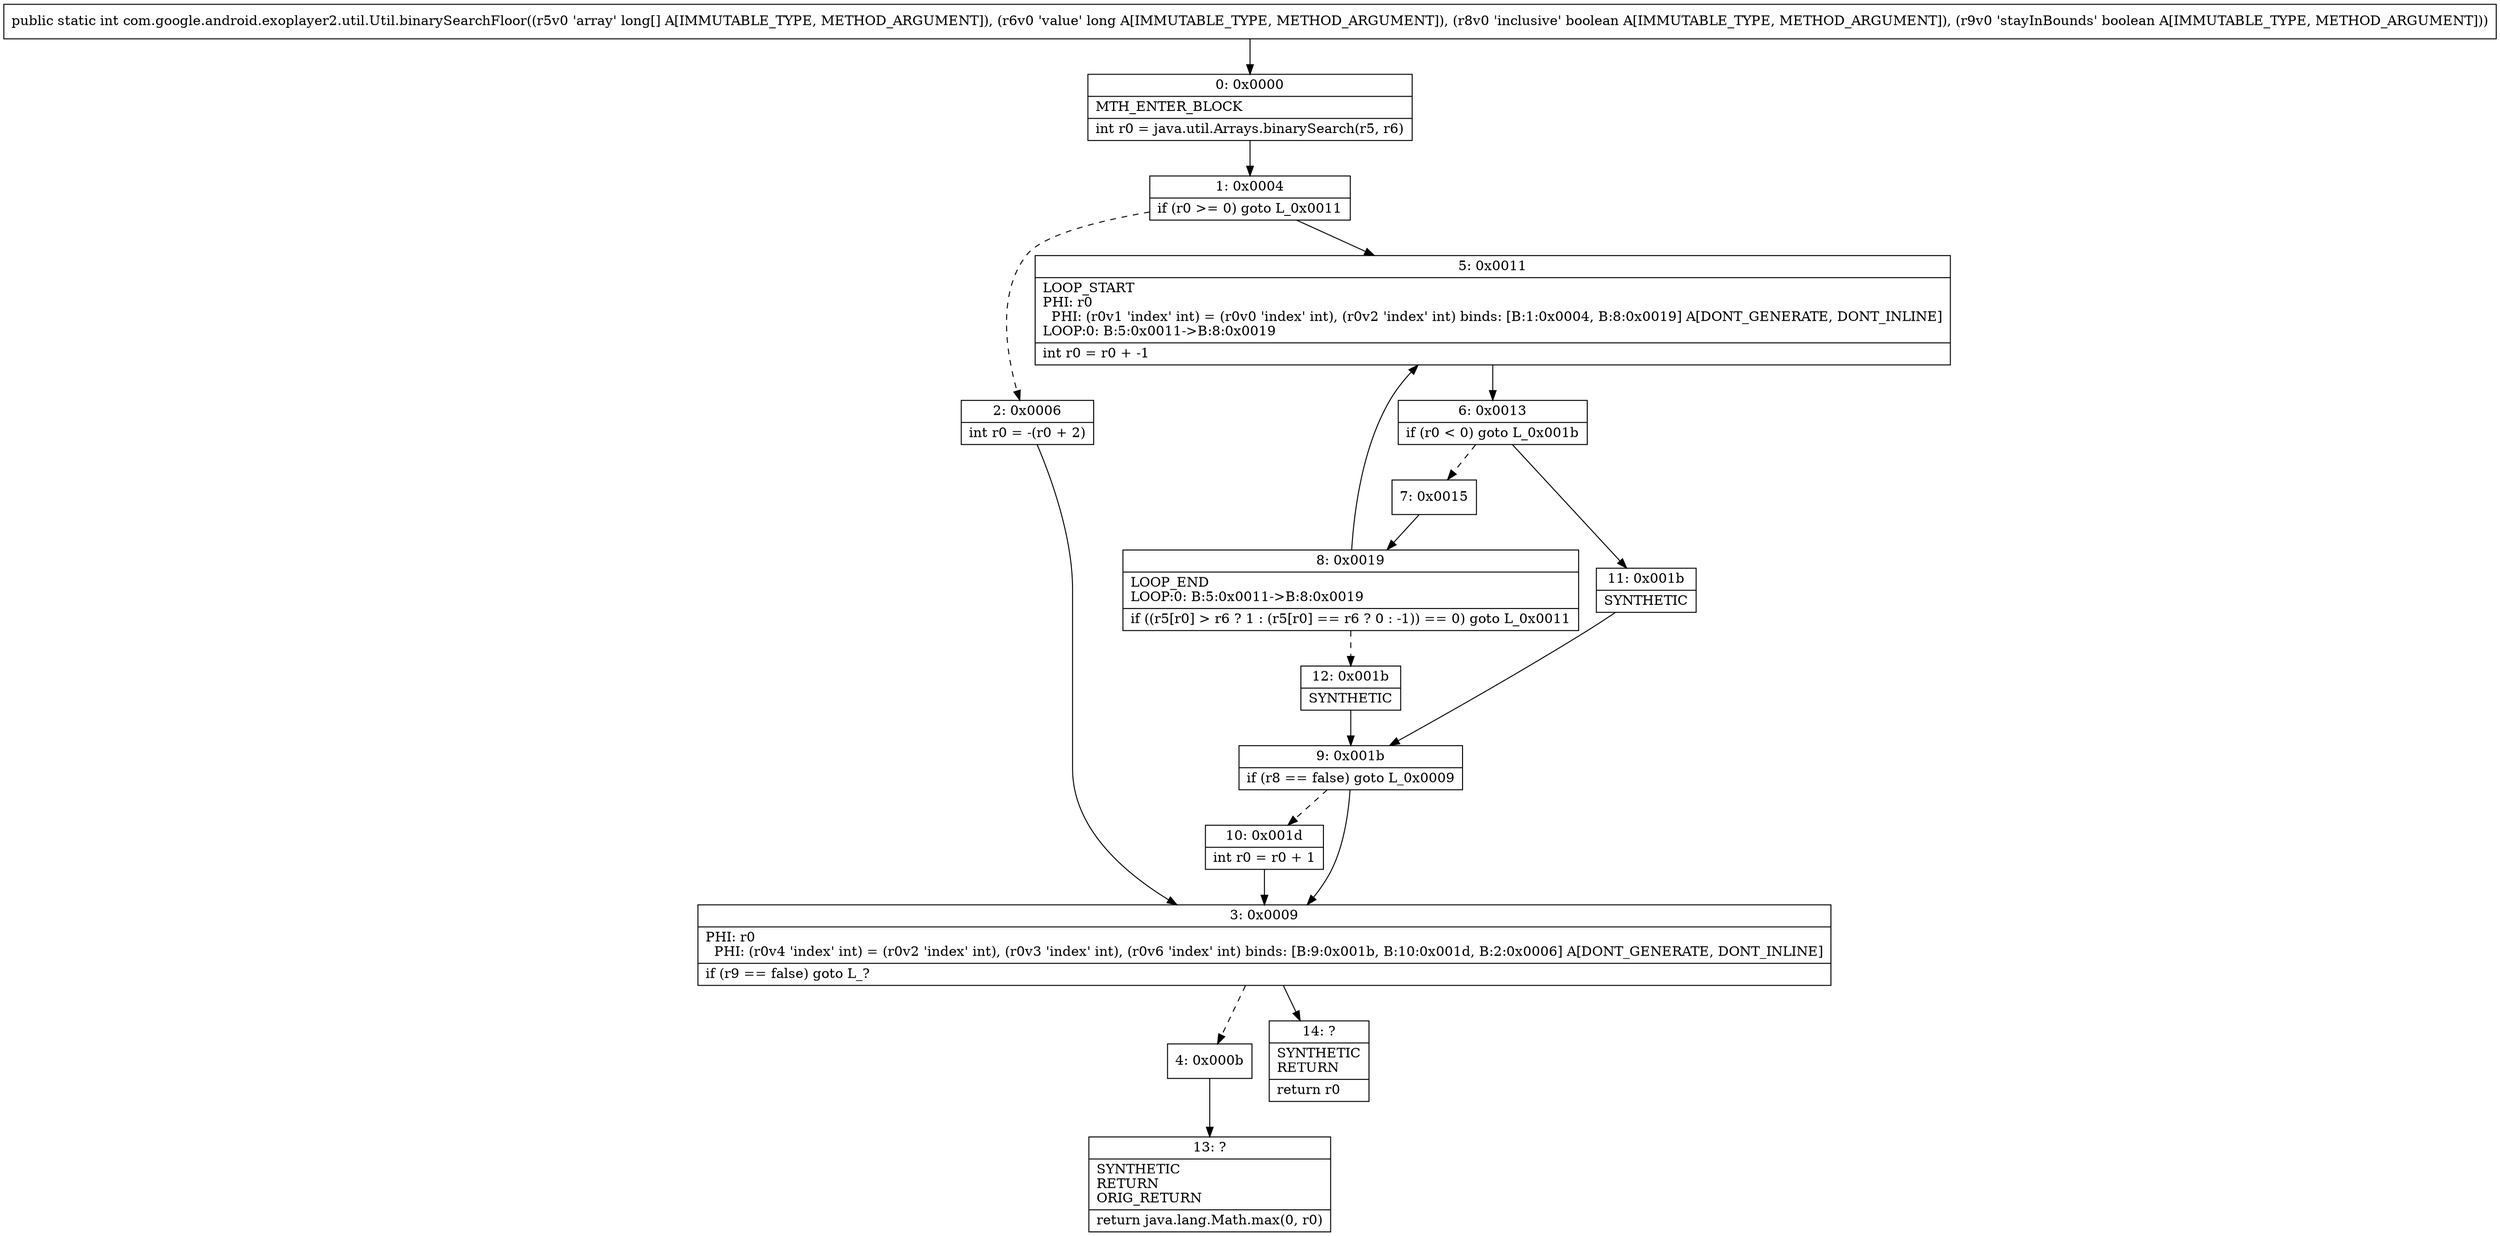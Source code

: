 digraph "CFG forcom.google.android.exoplayer2.util.Util.binarySearchFloor([JJZZ)I" {
Node_0 [shape=record,label="{0\:\ 0x0000|MTH_ENTER_BLOCK\l|int r0 = java.util.Arrays.binarySearch(r5, r6)\l}"];
Node_1 [shape=record,label="{1\:\ 0x0004|if (r0 \>= 0) goto L_0x0011\l}"];
Node_2 [shape=record,label="{2\:\ 0x0006|int r0 = \-(r0 + 2)\l}"];
Node_3 [shape=record,label="{3\:\ 0x0009|PHI: r0 \l  PHI: (r0v4 'index' int) = (r0v2 'index' int), (r0v3 'index' int), (r0v6 'index' int) binds: [B:9:0x001b, B:10:0x001d, B:2:0x0006] A[DONT_GENERATE, DONT_INLINE]\l|if (r9 == false) goto L_?\l}"];
Node_4 [shape=record,label="{4\:\ 0x000b}"];
Node_5 [shape=record,label="{5\:\ 0x0011|LOOP_START\lPHI: r0 \l  PHI: (r0v1 'index' int) = (r0v0 'index' int), (r0v2 'index' int) binds: [B:1:0x0004, B:8:0x0019] A[DONT_GENERATE, DONT_INLINE]\lLOOP:0: B:5:0x0011\-\>B:8:0x0019\l|int r0 = r0 + \-1\l}"];
Node_6 [shape=record,label="{6\:\ 0x0013|if (r0 \< 0) goto L_0x001b\l}"];
Node_7 [shape=record,label="{7\:\ 0x0015}"];
Node_8 [shape=record,label="{8\:\ 0x0019|LOOP_END\lLOOP:0: B:5:0x0011\-\>B:8:0x0019\l|if ((r5[r0] \> r6 ? 1 : (r5[r0] == r6 ? 0 : \-1)) == 0) goto L_0x0011\l}"];
Node_9 [shape=record,label="{9\:\ 0x001b|if (r8 == false) goto L_0x0009\l}"];
Node_10 [shape=record,label="{10\:\ 0x001d|int r0 = r0 + 1\l}"];
Node_11 [shape=record,label="{11\:\ 0x001b|SYNTHETIC\l}"];
Node_12 [shape=record,label="{12\:\ 0x001b|SYNTHETIC\l}"];
Node_13 [shape=record,label="{13\:\ ?|SYNTHETIC\lRETURN\lORIG_RETURN\l|return java.lang.Math.max(0, r0)\l}"];
Node_14 [shape=record,label="{14\:\ ?|SYNTHETIC\lRETURN\l|return r0\l}"];
MethodNode[shape=record,label="{public static int com.google.android.exoplayer2.util.Util.binarySearchFloor((r5v0 'array' long[] A[IMMUTABLE_TYPE, METHOD_ARGUMENT]), (r6v0 'value' long A[IMMUTABLE_TYPE, METHOD_ARGUMENT]), (r8v0 'inclusive' boolean A[IMMUTABLE_TYPE, METHOD_ARGUMENT]), (r9v0 'stayInBounds' boolean A[IMMUTABLE_TYPE, METHOD_ARGUMENT])) }"];
MethodNode -> Node_0;
Node_0 -> Node_1;
Node_1 -> Node_2[style=dashed];
Node_1 -> Node_5;
Node_2 -> Node_3;
Node_3 -> Node_4[style=dashed];
Node_3 -> Node_14;
Node_4 -> Node_13;
Node_5 -> Node_6;
Node_6 -> Node_7[style=dashed];
Node_6 -> Node_11;
Node_7 -> Node_8;
Node_8 -> Node_5;
Node_8 -> Node_12[style=dashed];
Node_9 -> Node_3;
Node_9 -> Node_10[style=dashed];
Node_10 -> Node_3;
Node_11 -> Node_9;
Node_12 -> Node_9;
}

